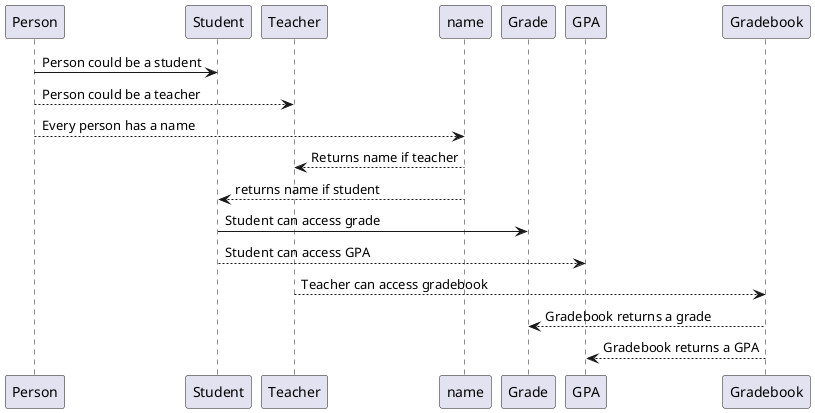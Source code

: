 @startuml sequenceDiagram
Person -> Student: Person could be a student
Person --> Teacher: Person could be a teacher
Person --> name: Every person has a name
name --> Teacher: Returns name if teacher
name --> Student: returns name if student
Student -> Grade: Student can access grade
Student --> GPA: Student can access GPA
Teacher --> Gradebook: Teacher can access gradebook
Gradebook --> Grade: Gradebook returns a grade
Gradebook --> GPA: Gradebook returns a GPA
@enduml
